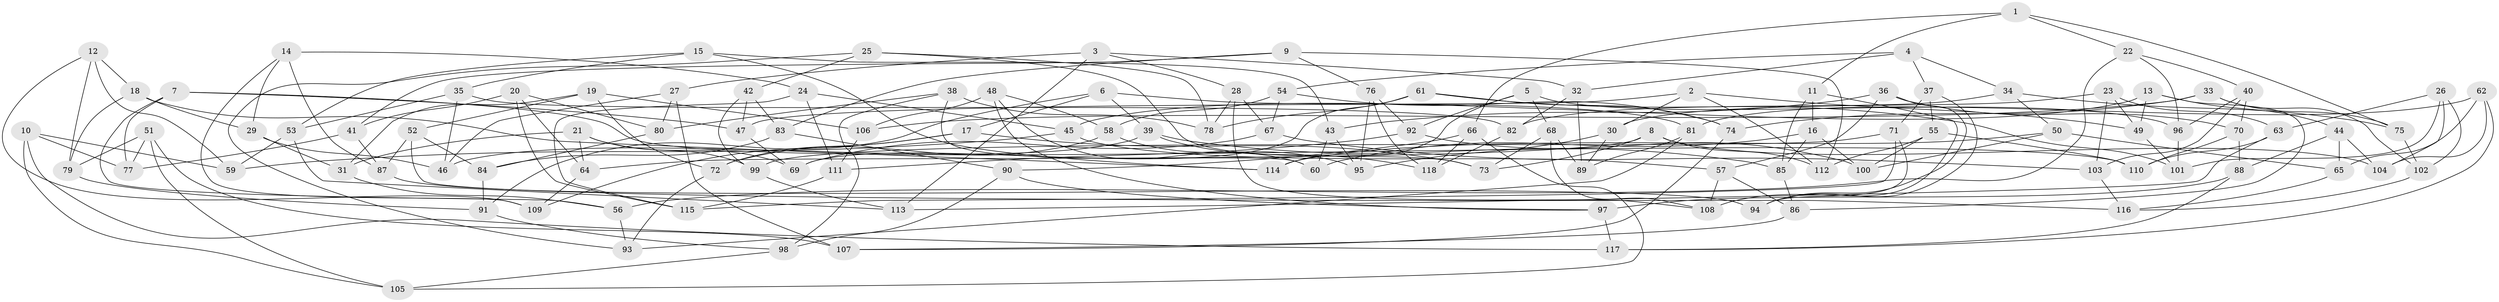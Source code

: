 // Generated by graph-tools (version 1.1) at 2025/38/03/09/25 02:38:01]
// undirected, 118 vertices, 236 edges
graph export_dot {
graph [start="1"]
  node [color=gray90,style=filled];
  1;
  2;
  3;
  4;
  5;
  6;
  7;
  8;
  9;
  10;
  11;
  12;
  13;
  14;
  15;
  16;
  17;
  18;
  19;
  20;
  21;
  22;
  23;
  24;
  25;
  26;
  27;
  28;
  29;
  30;
  31;
  32;
  33;
  34;
  35;
  36;
  37;
  38;
  39;
  40;
  41;
  42;
  43;
  44;
  45;
  46;
  47;
  48;
  49;
  50;
  51;
  52;
  53;
  54;
  55;
  56;
  57;
  58;
  59;
  60;
  61;
  62;
  63;
  64;
  65;
  66;
  67;
  68;
  69;
  70;
  71;
  72;
  73;
  74;
  75;
  76;
  77;
  78;
  79;
  80;
  81;
  82;
  83;
  84;
  85;
  86;
  87;
  88;
  89;
  90;
  91;
  92;
  93;
  94;
  95;
  96;
  97;
  98;
  99;
  100;
  101;
  102;
  103;
  104;
  105;
  106;
  107;
  108;
  109;
  110;
  111;
  112;
  113;
  114;
  115;
  116;
  117;
  118;
  1 -- 11;
  1 -- 75;
  1 -- 22;
  1 -- 66;
  2 -- 49;
  2 -- 30;
  2 -- 112;
  2 -- 47;
  3 -- 28;
  3 -- 32;
  3 -- 113;
  3 -- 27;
  4 -- 32;
  4 -- 37;
  4 -- 34;
  4 -- 54;
  5 -- 114;
  5 -- 96;
  5 -- 92;
  5 -- 68;
  6 -- 81;
  6 -- 39;
  6 -- 91;
  6 -- 17;
  7 -- 47;
  7 -- 56;
  7 -- 77;
  7 -- 110;
  8 -- 112;
  8 -- 104;
  8 -- 73;
  8 -- 64;
  9 -- 41;
  9 -- 83;
  9 -- 76;
  9 -- 112;
  10 -- 59;
  10 -- 117;
  10 -- 105;
  10 -- 77;
  11 -- 16;
  11 -- 85;
  11 -- 108;
  12 -- 18;
  12 -- 59;
  12 -- 109;
  12 -- 79;
  13 -- 49;
  13 -- 45;
  13 -- 86;
  13 -- 44;
  14 -- 24;
  14 -- 109;
  14 -- 29;
  14 -- 87;
  15 -- 114;
  15 -- 35;
  15 -- 43;
  15 -- 53;
  16 -- 100;
  16 -- 85;
  16 -- 60;
  17 -- 73;
  17 -- 109;
  17 -- 72;
  18 -- 29;
  18 -- 79;
  18 -- 114;
  19 -- 106;
  19 -- 31;
  19 -- 52;
  19 -- 72;
  20 -- 41;
  20 -- 115;
  20 -- 64;
  20 -- 80;
  21 -- 69;
  21 -- 31;
  21 -- 99;
  21 -- 64;
  22 -- 96;
  22 -- 40;
  22 -- 56;
  23 -- 63;
  23 -- 103;
  23 -- 30;
  23 -- 49;
  24 -- 111;
  24 -- 45;
  24 -- 115;
  25 -- 42;
  25 -- 73;
  25 -- 78;
  25 -- 93;
  26 -- 63;
  26 -- 102;
  26 -- 101;
  26 -- 104;
  27 -- 46;
  27 -- 80;
  27 -- 107;
  28 -- 78;
  28 -- 108;
  28 -- 67;
  29 -- 31;
  29 -- 46;
  30 -- 89;
  30 -- 95;
  31 -- 56;
  32 -- 82;
  32 -- 89;
  33 -- 106;
  33 -- 102;
  33 -- 74;
  33 -- 75;
  34 -- 82;
  34 -- 50;
  34 -- 75;
  35 -- 82;
  35 -- 46;
  35 -- 53;
  36 -- 70;
  36 -- 94;
  36 -- 43;
  36 -- 57;
  37 -- 94;
  37 -- 71;
  37 -- 55;
  38 -- 80;
  38 -- 98;
  38 -- 78;
  38 -- 60;
  39 -- 46;
  39 -- 85;
  39 -- 118;
  40 -- 103;
  40 -- 96;
  40 -- 70;
  41 -- 87;
  41 -- 77;
  42 -- 99;
  42 -- 83;
  42 -- 47;
  43 -- 60;
  43 -- 95;
  44 -- 88;
  44 -- 104;
  44 -- 65;
  45 -- 59;
  45 -- 57;
  47 -- 69;
  48 -- 106;
  48 -- 58;
  48 -- 60;
  48 -- 97;
  49 -- 101;
  50 -- 65;
  50 -- 100;
  50 -- 114;
  51 -- 77;
  51 -- 79;
  51 -- 107;
  51 -- 105;
  52 -- 84;
  52 -- 87;
  52 -- 116;
  53 -- 59;
  53 -- 113;
  54 -- 58;
  54 -- 67;
  54 -- 74;
  55 -- 110;
  55 -- 100;
  55 -- 112;
  56 -- 93;
  57 -- 108;
  57 -- 86;
  58 -- 72;
  58 -- 95;
  61 -- 78;
  61 -- 101;
  61 -- 74;
  61 -- 69;
  62 -- 117;
  62 -- 104;
  62 -- 81;
  62 -- 65;
  63 -- 113;
  63 -- 110;
  64 -- 109;
  65 -- 116;
  66 -- 118;
  66 -- 90;
  66 -- 105;
  67 -- 103;
  67 -- 69;
  68 -- 89;
  68 -- 108;
  68 -- 73;
  70 -- 110;
  70 -- 88;
  71 -- 94;
  71 -- 99;
  71 -- 115;
  72 -- 93;
  74 -- 107;
  75 -- 102;
  76 -- 92;
  76 -- 95;
  76 -- 118;
  79 -- 91;
  80 -- 84;
  81 -- 93;
  81 -- 89;
  82 -- 118;
  83 -- 90;
  83 -- 84;
  84 -- 91;
  85 -- 86;
  86 -- 107;
  87 -- 94;
  88 -- 97;
  88 -- 117;
  90 -- 98;
  90 -- 97;
  91 -- 98;
  92 -- 100;
  92 -- 111;
  96 -- 101;
  97 -- 117;
  98 -- 105;
  99 -- 113;
  102 -- 116;
  103 -- 116;
  106 -- 111;
  111 -- 115;
}
